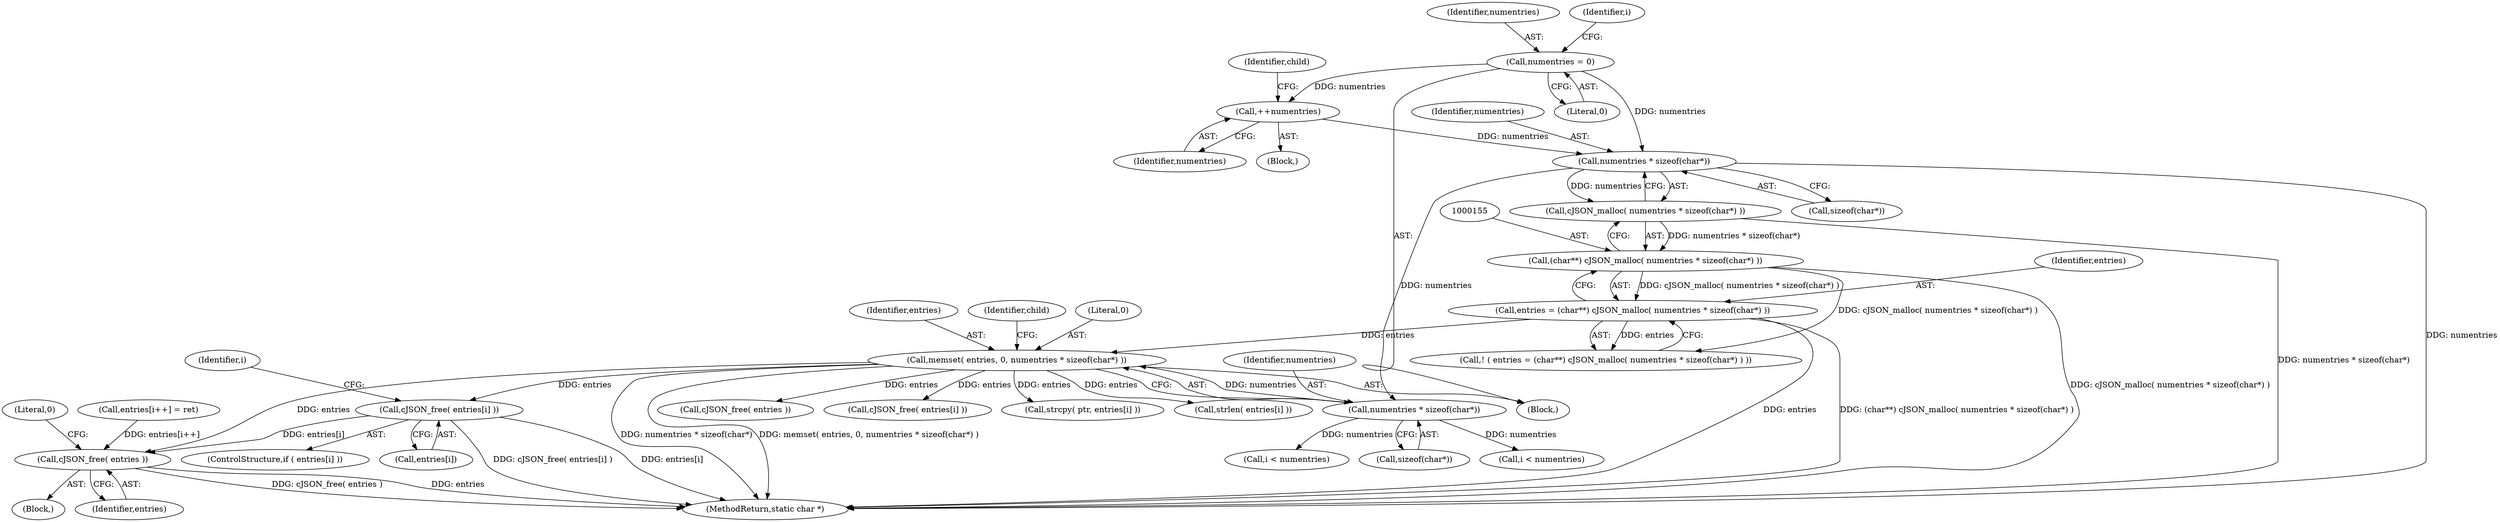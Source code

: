 digraph "1_iperf_91f2fa59e8ed80dfbf400add0164ee0e508e412a_40@API" {
"1000249" [label="(Call,cJSON_free( entries[i] ))"];
"1000163" [label="(Call,memset( entries, 0, numentries * sizeof(char*) ))"];
"1000152" [label="(Call,entries = (char**) cJSON_malloc( numentries * sizeof(char*) ))"];
"1000154" [label="(Call,(char**) cJSON_malloc( numentries * sizeof(char*) ))"];
"1000156" [label="(Call,cJSON_malloc( numentries * sizeof(char*) ))"];
"1000157" [label="(Call,numentries * sizeof(char*))"];
"1000129" [label="(Call,numentries = 0)"];
"1000143" [label="(Call,++numentries)"];
"1000166" [label="(Call,numentries * sizeof(char*))"];
"1000253" [label="(Call,cJSON_free( entries ))"];
"1000318" [label="(Call,cJSON_free( entries ))"];
"1000153" [label="(Identifier,entries)"];
"1000110" [label="(Block,)"];
"1000157" [label="(Call,numentries * sizeof(char*))"];
"1000151" [label="(Call,! ( entries = (char**) cJSON_malloc( numentries * sizeof(char*) ) ))"];
"1000158" [label="(Identifier,numentries)"];
"1000274" [label="(Call,i < numentries)"];
"1000130" [label="(Identifier,numentries)"];
"1000146" [label="(Identifier,child)"];
"1000164" [label="(Identifier,entries)"];
"1000168" [label="(Call,sizeof(char*))"];
"1000245" [label="(ControlStructure,if ( entries[i] ))"];
"1000171" [label="(Identifier,child)"];
"1000314" [label="(Call,cJSON_free( entries[i] ))"];
"1000235" [label="(Block,)"];
"1000129" [label="(Call,numentries = 0)"];
"1000131" [label="(Literal,0)"];
"1000156" [label="(Call,cJSON_malloc( numentries * sizeof(char*) ))"];
"1000280" [label="(Call,strcpy( ptr, entries[i] ))"];
"1000253" [label="(Call,cJSON_free( entries ))"];
"1000249" [label="(Call,cJSON_free( entries[i] ))"];
"1000144" [label="(Identifier,numentries)"];
"1000159" [label="(Call,sizeof(char*))"];
"1000244" [label="(Identifier,i)"];
"1000142" [label="(Block,)"];
"1000256" [label="(Literal,0)"];
"1000163" [label="(Call,memset( entries, 0, numentries * sizeof(char*) ))"];
"1000154" [label="(Call,(char**) cJSON_malloc( numentries * sizeof(char*) ))"];
"1000250" [label="(Call,entries[i])"];
"1000166" [label="(Call,numentries * sizeof(char*))"];
"1000152" [label="(Call,entries = (char**) cJSON_malloc( numentries * sizeof(char*) ))"];
"1000254" [label="(Identifier,entries)"];
"1000165" [label="(Literal,0)"];
"1000143" [label="(Call,++numentries)"];
"1000240" [label="(Call,i < numentries)"];
"1000189" [label="(Call,entries[i++] = ret)"];
"1000287" [label="(Call,strlen( entries[i] ))"];
"1000167" [label="(Identifier,numentries)"];
"1000332" [label="(MethodReturn,static char *)"];
"1000134" [label="(Identifier,i)"];
"1000249" -> "1000245"  [label="AST: "];
"1000249" -> "1000250"  [label="CFG: "];
"1000250" -> "1000249"  [label="AST: "];
"1000244" -> "1000249"  [label="CFG: "];
"1000249" -> "1000332"  [label="DDG: entries[i]"];
"1000249" -> "1000332"  [label="DDG: cJSON_free( entries[i] )"];
"1000163" -> "1000249"  [label="DDG: entries"];
"1000249" -> "1000253"  [label="DDG: entries[i]"];
"1000163" -> "1000110"  [label="AST: "];
"1000163" -> "1000166"  [label="CFG: "];
"1000164" -> "1000163"  [label="AST: "];
"1000165" -> "1000163"  [label="AST: "];
"1000166" -> "1000163"  [label="AST: "];
"1000171" -> "1000163"  [label="CFG: "];
"1000163" -> "1000332"  [label="DDG: numentries * sizeof(char*)"];
"1000163" -> "1000332"  [label="DDG: memset( entries, 0, numentries * sizeof(char*) )"];
"1000152" -> "1000163"  [label="DDG: entries"];
"1000166" -> "1000163"  [label="DDG: numentries"];
"1000163" -> "1000253"  [label="DDG: entries"];
"1000163" -> "1000280"  [label="DDG: entries"];
"1000163" -> "1000287"  [label="DDG: entries"];
"1000163" -> "1000314"  [label="DDG: entries"];
"1000163" -> "1000318"  [label="DDG: entries"];
"1000152" -> "1000151"  [label="AST: "];
"1000152" -> "1000154"  [label="CFG: "];
"1000153" -> "1000152"  [label="AST: "];
"1000154" -> "1000152"  [label="AST: "];
"1000151" -> "1000152"  [label="CFG: "];
"1000152" -> "1000332"  [label="DDG: entries"];
"1000152" -> "1000332"  [label="DDG: (char**) cJSON_malloc( numentries * sizeof(char*) )"];
"1000152" -> "1000151"  [label="DDG: entries"];
"1000154" -> "1000152"  [label="DDG: cJSON_malloc( numentries * sizeof(char*) )"];
"1000154" -> "1000156"  [label="CFG: "];
"1000155" -> "1000154"  [label="AST: "];
"1000156" -> "1000154"  [label="AST: "];
"1000154" -> "1000332"  [label="DDG: cJSON_malloc( numentries * sizeof(char*) )"];
"1000154" -> "1000151"  [label="DDG: cJSON_malloc( numentries * sizeof(char*) )"];
"1000156" -> "1000154"  [label="DDG: numentries * sizeof(char*)"];
"1000156" -> "1000157"  [label="CFG: "];
"1000157" -> "1000156"  [label="AST: "];
"1000156" -> "1000332"  [label="DDG: numentries * sizeof(char*)"];
"1000157" -> "1000156"  [label="DDG: numentries"];
"1000157" -> "1000159"  [label="CFG: "];
"1000158" -> "1000157"  [label="AST: "];
"1000159" -> "1000157"  [label="AST: "];
"1000157" -> "1000332"  [label="DDG: numentries"];
"1000129" -> "1000157"  [label="DDG: numentries"];
"1000143" -> "1000157"  [label="DDG: numentries"];
"1000157" -> "1000166"  [label="DDG: numentries"];
"1000129" -> "1000110"  [label="AST: "];
"1000129" -> "1000131"  [label="CFG: "];
"1000130" -> "1000129"  [label="AST: "];
"1000131" -> "1000129"  [label="AST: "];
"1000134" -> "1000129"  [label="CFG: "];
"1000129" -> "1000143"  [label="DDG: numentries"];
"1000143" -> "1000142"  [label="AST: "];
"1000143" -> "1000144"  [label="CFG: "];
"1000144" -> "1000143"  [label="AST: "];
"1000146" -> "1000143"  [label="CFG: "];
"1000166" -> "1000168"  [label="CFG: "];
"1000167" -> "1000166"  [label="AST: "];
"1000168" -> "1000166"  [label="AST: "];
"1000166" -> "1000240"  [label="DDG: numentries"];
"1000166" -> "1000274"  [label="DDG: numentries"];
"1000253" -> "1000235"  [label="AST: "];
"1000253" -> "1000254"  [label="CFG: "];
"1000254" -> "1000253"  [label="AST: "];
"1000256" -> "1000253"  [label="CFG: "];
"1000253" -> "1000332"  [label="DDG: cJSON_free( entries )"];
"1000253" -> "1000332"  [label="DDG: entries"];
"1000189" -> "1000253"  [label="DDG: entries[i++]"];
}
